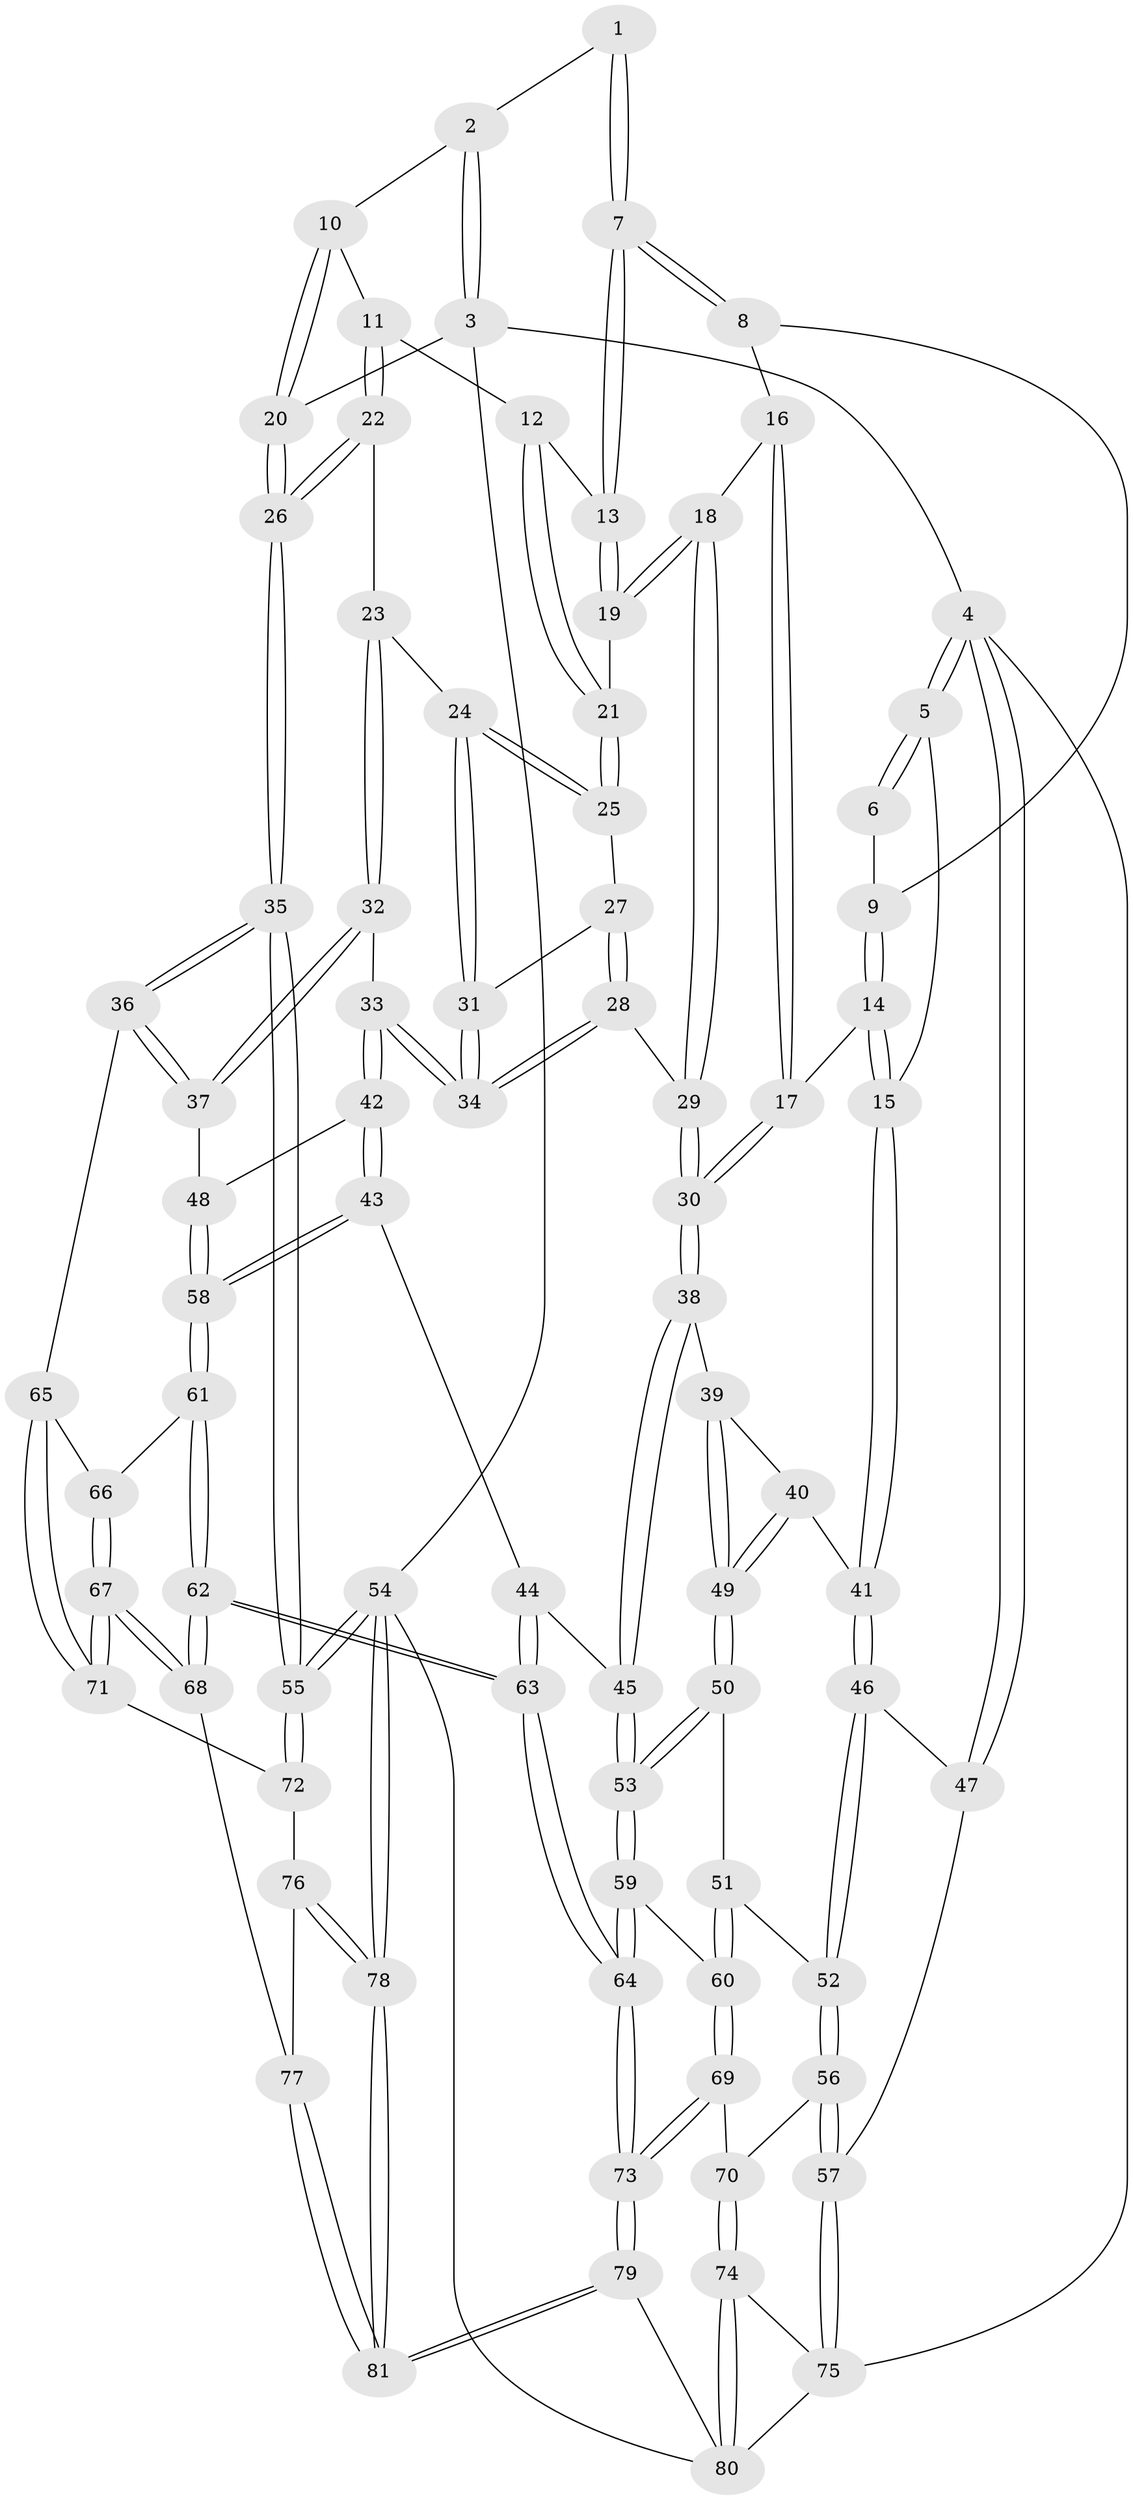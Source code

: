 // coarse degree distribution, {2: 0.14634146341463414, 4: 0.24390243902439024, 3: 0.5609756097560976, 5: 0.024390243902439025, 6: 0.024390243902439025}
// Generated by graph-tools (version 1.1) at 2025/54/03/04/25 22:54:08]
// undirected, 81 vertices, 199 edges
graph export_dot {
  node [color=gray90,style=filled];
  1 [pos="+0.6930325076691859+0"];
  2 [pos="+0.9857330350214544+0"];
  3 [pos="+1+0"];
  4 [pos="+0+0"];
  5 [pos="+0+0"];
  6 [pos="+0.4017826794178022+0"];
  7 [pos="+0.6653109669532916+0.048300274430168266"];
  8 [pos="+0.49553334429953066+0.09813281623640355"];
  9 [pos="+0.42132187790492337+0.03674822937699567"];
  10 [pos="+0.851413199813723+0.14596456053553647"];
  11 [pos="+0.8239855294193166+0.18125615030539982"];
  12 [pos="+0.7826096380502142+0.17440426195098405"];
  13 [pos="+0.6684225660303732+0.09660052906504409"];
  14 [pos="+0.34173710087233605+0.23932415070235366"];
  15 [pos="+0.22089755728640265+0.26492306009622557"];
  16 [pos="+0.5002031820829465+0.11474380420175412"];
  17 [pos="+0.4218373901010879+0.26249023630937107"];
  18 [pos="+0.5979425518223345+0.20017981516183653"];
  19 [pos="+0.6284195143743068+0.1640871739968922"];
  20 [pos="+1+0.23490999379227054"];
  21 [pos="+0.7318242178787878+0.25306819759955224"];
  22 [pos="+0.8725084786202625+0.28337475592052"];
  23 [pos="+0.8344791447115716+0.30641258222315504"];
  24 [pos="+0.8343593517228232+0.30643487660334723"];
  25 [pos="+0.7304722636462488+0.2629431213397376"];
  26 [pos="+1+0.37626355264098954"];
  27 [pos="+0.7302775928933087+0.2631441379922576"];
  28 [pos="+0.5621834176463375+0.30690130450461683"];
  29 [pos="+0.5510295568529938+0.301824202204329"];
  30 [pos="+0.5233653549109378+0.3108617582123881"];
  31 [pos="+0.7303422009814328+0.3622621913131705"];
  32 [pos="+0.813779631100543+0.45521889190568476"];
  33 [pos="+0.7005121184341865+0.42240362355026456"];
  34 [pos="+0.6934112633585652+0.40245587665147087"];
  35 [pos="+1+0.5523339375904643"];
  36 [pos="+0.9952878432868809+0.5696916783586047"];
  37 [pos="+0.9417405764839712+0.5547861441724691"];
  38 [pos="+0.4879945351483459+0.44751586219165906"];
  39 [pos="+0.486370387623856+0.44741708916151174"];
  40 [pos="+0.19470690563060067+0.3582793340185144"];
  41 [pos="+0.1819740169892349+0.34517698364659116"];
  42 [pos="+0.6586359815173332+0.5297831230159792"];
  43 [pos="+0.6037641539085389+0.5699207482653457"];
  44 [pos="+0.5930345349369094+0.571884758352907"];
  45 [pos="+0.5086465182986846+0.557888111408571"];
  46 [pos="+0.11967270922922056+0.3834037559549263"];
  47 [pos="+0+0.3770613055154427"];
  48 [pos="+0.7854902818629136+0.5784612688599989"];
  49 [pos="+0.2862143386260385+0.477239282267106"];
  50 [pos="+0.32217659088603334+0.5644507376984059"];
  51 [pos="+0.2773417282034257+0.6120146470996997"];
  52 [pos="+0.11411236916427639+0.6310752134670603"];
  53 [pos="+0.45888293376857225+0.6010485808681282"];
  54 [pos="+1+1"];
  55 [pos="+1+0.7770270744833717"];
  56 [pos="+0.07608856058108579+0.6987501790049848"];
  57 [pos="+0+0.7403402493159225"];
  58 [pos="+0.7139168882373729+0.6813565108692698"];
  59 [pos="+0.45644822740627666+0.61904823332069"];
  60 [pos="+0.3065702199394107+0.7618640192837005"];
  61 [pos="+0.714525292556409+0.6838967554588049"];
  62 [pos="+0.6366468001126294+0.8494391891093576"];
  63 [pos="+0.6132474827281115+0.8560021951216991"];
  64 [pos="+0.5387439895891797+0.8983811060033786"];
  65 [pos="+0.972937745058876+0.5904014713972069"];
  66 [pos="+0.8064129169453144+0.7044786232997295"];
  67 [pos="+0.7908388696580199+0.846420329289085"];
  68 [pos="+0.7672786914777064+0.8661465310276993"];
  69 [pos="+0.29069920032351926+0.810567646668215"];
  70 [pos="+0.15054428530063685+0.77469948064752"];
  71 [pos="+0.8290406540699007+0.8346110036121114"];
  72 [pos="+0.9173278715510668+0.8390148564309499"];
  73 [pos="+0.4434060003704369+1"];
  74 [pos="+0.1065432106782196+0.9219434647631949"];
  75 [pos="+0+0.8515359558395275"];
  76 [pos="+0.9007575552270422+0.9170466721904751"];
  77 [pos="+0.775321139829674+0.8806536478772093"];
  78 [pos="+1+1"];
  79 [pos="+0.42626693686984324+1"];
  80 [pos="+0.24687715471357075+1"];
  81 [pos="+0.9352914780783805+1"];
  1 -- 2;
  1 -- 7;
  1 -- 7;
  2 -- 3;
  2 -- 3;
  2 -- 10;
  3 -- 4;
  3 -- 20;
  3 -- 54;
  4 -- 5;
  4 -- 5;
  4 -- 47;
  4 -- 47;
  4 -- 75;
  5 -- 6;
  5 -- 6;
  5 -- 15;
  6 -- 9;
  7 -- 8;
  7 -- 8;
  7 -- 13;
  7 -- 13;
  8 -- 9;
  8 -- 16;
  9 -- 14;
  9 -- 14;
  10 -- 11;
  10 -- 20;
  10 -- 20;
  11 -- 12;
  11 -- 22;
  11 -- 22;
  12 -- 13;
  12 -- 21;
  12 -- 21;
  13 -- 19;
  13 -- 19;
  14 -- 15;
  14 -- 15;
  14 -- 17;
  15 -- 41;
  15 -- 41;
  16 -- 17;
  16 -- 17;
  16 -- 18;
  17 -- 30;
  17 -- 30;
  18 -- 19;
  18 -- 19;
  18 -- 29;
  18 -- 29;
  19 -- 21;
  20 -- 26;
  20 -- 26;
  21 -- 25;
  21 -- 25;
  22 -- 23;
  22 -- 26;
  22 -- 26;
  23 -- 24;
  23 -- 32;
  23 -- 32;
  24 -- 25;
  24 -- 25;
  24 -- 31;
  24 -- 31;
  25 -- 27;
  26 -- 35;
  26 -- 35;
  27 -- 28;
  27 -- 28;
  27 -- 31;
  28 -- 29;
  28 -- 34;
  28 -- 34;
  29 -- 30;
  29 -- 30;
  30 -- 38;
  30 -- 38;
  31 -- 34;
  31 -- 34;
  32 -- 33;
  32 -- 37;
  32 -- 37;
  33 -- 34;
  33 -- 34;
  33 -- 42;
  33 -- 42;
  35 -- 36;
  35 -- 36;
  35 -- 55;
  35 -- 55;
  36 -- 37;
  36 -- 37;
  36 -- 65;
  37 -- 48;
  38 -- 39;
  38 -- 45;
  38 -- 45;
  39 -- 40;
  39 -- 49;
  39 -- 49;
  40 -- 41;
  40 -- 49;
  40 -- 49;
  41 -- 46;
  41 -- 46;
  42 -- 43;
  42 -- 43;
  42 -- 48;
  43 -- 44;
  43 -- 58;
  43 -- 58;
  44 -- 45;
  44 -- 63;
  44 -- 63;
  45 -- 53;
  45 -- 53;
  46 -- 47;
  46 -- 52;
  46 -- 52;
  47 -- 57;
  48 -- 58;
  48 -- 58;
  49 -- 50;
  49 -- 50;
  50 -- 51;
  50 -- 53;
  50 -- 53;
  51 -- 52;
  51 -- 60;
  51 -- 60;
  52 -- 56;
  52 -- 56;
  53 -- 59;
  53 -- 59;
  54 -- 55;
  54 -- 55;
  54 -- 78;
  54 -- 78;
  54 -- 80;
  55 -- 72;
  55 -- 72;
  56 -- 57;
  56 -- 57;
  56 -- 70;
  57 -- 75;
  57 -- 75;
  58 -- 61;
  58 -- 61;
  59 -- 60;
  59 -- 64;
  59 -- 64;
  60 -- 69;
  60 -- 69;
  61 -- 62;
  61 -- 62;
  61 -- 66;
  62 -- 63;
  62 -- 63;
  62 -- 68;
  62 -- 68;
  63 -- 64;
  63 -- 64;
  64 -- 73;
  64 -- 73;
  65 -- 66;
  65 -- 71;
  65 -- 71;
  66 -- 67;
  66 -- 67;
  67 -- 68;
  67 -- 68;
  67 -- 71;
  67 -- 71;
  68 -- 77;
  69 -- 70;
  69 -- 73;
  69 -- 73;
  70 -- 74;
  70 -- 74;
  71 -- 72;
  72 -- 76;
  73 -- 79;
  73 -- 79;
  74 -- 75;
  74 -- 80;
  74 -- 80;
  75 -- 80;
  76 -- 77;
  76 -- 78;
  76 -- 78;
  77 -- 81;
  77 -- 81;
  78 -- 81;
  78 -- 81;
  79 -- 80;
  79 -- 81;
  79 -- 81;
}

